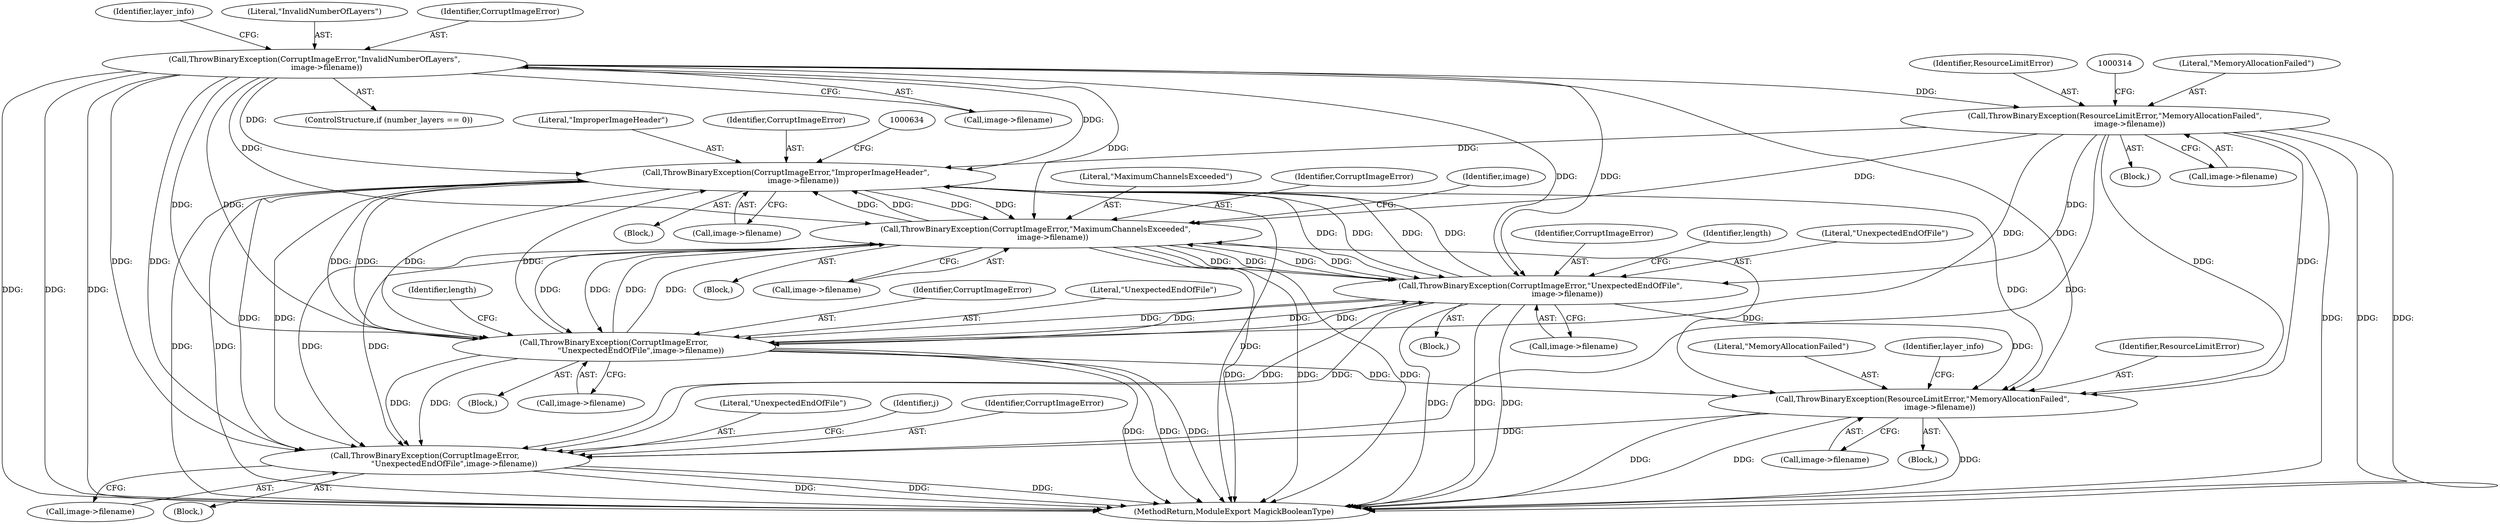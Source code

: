 digraph "0_ImageMagick_4ec444f4eab88cf4bec664fafcf9cab50bc5ff6a@pointer" {
"1001354" [label="(Call,ThrowBinaryException(ResourceLimitError,\"MemoryAllocationFailed\",\n              image->filename))"];
"1000307" [label="(Call,ThrowBinaryException(ResourceLimitError,\"MemoryAllocationFailed\",\n            image->filename))"];
"1000271" [label="(Call,ThrowBinaryException(CorruptImageError,\"InvalidNumberOfLayers\",\n          image->filename))"];
"1000627" [label="(Call,ThrowBinaryException(CorruptImageError,\"ImproperImageHeader\",\n              image->filename))"];
"1000442" [label="(Call,ThrowBinaryException(CorruptImageError,\"MaximumChannelsExceeded\",\n              image->filename))"];
"1001027" [label="(Call,ThrowBinaryException(CorruptImageError,\"UnexpectedEndOfFile\",\n                      image->filename))"];
"1001188" [label="(Call,ThrowBinaryException(CorruptImageError,\n                      \"UnexpectedEndOfFile\",image->filename))"];
"1001461" [label="(Call,ThrowBinaryException(CorruptImageError,\n                        \"UnexpectedEndOfFile\",image->filename))"];
"1000278" [label="(Identifier,layer_info)"];
"1000436" [label="(Block,)"];
"1001357" [label="(Call,image->filename)"];
"1000444" [label="(Literal,\"MaximumChannelsExceeded\")"];
"1001028" [label="(Identifier,CorruptImageError)"];
"1001354" [label="(Call,ThrowBinaryException(ResourceLimitError,\"MemoryAllocationFailed\",\n              image->filename))"];
"1000307" [label="(Call,ThrowBinaryException(ResourceLimitError,\"MemoryAllocationFailed\",\n            image->filename))"];
"1001464" [label="(Call,image->filename)"];
"1001355" [label="(Identifier,ResourceLimitError)"];
"1000445" [label="(Call,image->filename)"];
"1001191" [label="(Call,image->filename)"];
"1000267" [label="(ControlStructure,if (number_layers == 0))"];
"1001356" [label="(Literal,\"MemoryAllocationFailed\")"];
"1000273" [label="(Literal,\"InvalidNumberOfLayers\")"];
"1001034" [label="(Identifier,length)"];
"1000294" [label="(Block,)"];
"1000627" [label="(Call,ThrowBinaryException(CorruptImageError,\"ImproperImageHeader\",\n              image->filename))"];
"1001189" [label="(Identifier,CorruptImageError)"];
"1001021" [label="(Block,)"];
"1000629" [label="(Literal,\"ImproperImageHeader\")"];
"1001190" [label="(Literal,\"UnexpectedEndOfFile\")"];
"1000628" [label="(Identifier,CorruptImageError)"];
"1001463" [label="(Literal,\"UnexpectedEndOfFile\")"];
"1000443" [label="(Identifier,CorruptImageError)"];
"1001333" [label="(Block,)"];
"1000271" [label="(Call,ThrowBinaryException(CorruptImageError,\"InvalidNumberOfLayers\",\n          image->filename))"];
"1001029" [label="(Literal,\"UnexpectedEndOfFile\")"];
"1000309" [label="(Literal,\"MemoryAllocationFailed\")"];
"1000308" [label="(Identifier,ResourceLimitError)"];
"1000608" [label="(Block,)"];
"1001182" [label="(Block,)"];
"1001364" [label="(Identifier,layer_info)"];
"1000310" [label="(Call,image->filename)"];
"1000630" [label="(Call,image->filename)"];
"1001437" [label="(Identifier,j)"];
"1000451" [label="(Identifier,image)"];
"1001663" [label="(MethodReturn,ModuleExport MagickBooleanType)"];
"1001462" [label="(Identifier,CorruptImageError)"];
"1001195" [label="(Identifier,length)"];
"1001455" [label="(Block,)"];
"1000272" [label="(Identifier,CorruptImageError)"];
"1000274" [label="(Call,image->filename)"];
"1001030" [label="(Call,image->filename)"];
"1001027" [label="(Call,ThrowBinaryException(CorruptImageError,\"UnexpectedEndOfFile\",\n                      image->filename))"];
"1001188" [label="(Call,ThrowBinaryException(CorruptImageError,\n                      \"UnexpectedEndOfFile\",image->filename))"];
"1000442" [label="(Call,ThrowBinaryException(CorruptImageError,\"MaximumChannelsExceeded\",\n              image->filename))"];
"1001461" [label="(Call,ThrowBinaryException(CorruptImageError,\n                        \"UnexpectedEndOfFile\",image->filename))"];
"1001354" -> "1001333"  [label="AST: "];
"1001354" -> "1001357"  [label="CFG: "];
"1001355" -> "1001354"  [label="AST: "];
"1001356" -> "1001354"  [label="AST: "];
"1001357" -> "1001354"  [label="AST: "];
"1001364" -> "1001354"  [label="CFG: "];
"1001354" -> "1001663"  [label="DDG: "];
"1001354" -> "1001663"  [label="DDG: "];
"1001354" -> "1001663"  [label="DDG: "];
"1000307" -> "1001354"  [label="DDG: "];
"1000307" -> "1001354"  [label="DDG: "];
"1000627" -> "1001354"  [label="DDG: "];
"1001188" -> "1001354"  [label="DDG: "];
"1000271" -> "1001354"  [label="DDG: "];
"1000442" -> "1001354"  [label="DDG: "];
"1001027" -> "1001354"  [label="DDG: "];
"1001354" -> "1001461"  [label="DDG: "];
"1000307" -> "1000294"  [label="AST: "];
"1000307" -> "1000310"  [label="CFG: "];
"1000308" -> "1000307"  [label="AST: "];
"1000309" -> "1000307"  [label="AST: "];
"1000310" -> "1000307"  [label="AST: "];
"1000314" -> "1000307"  [label="CFG: "];
"1000307" -> "1001663"  [label="DDG: "];
"1000307" -> "1001663"  [label="DDG: "];
"1000307" -> "1001663"  [label="DDG: "];
"1000271" -> "1000307"  [label="DDG: "];
"1000307" -> "1000442"  [label="DDG: "];
"1000307" -> "1000627"  [label="DDG: "];
"1000307" -> "1001027"  [label="DDG: "];
"1000307" -> "1001188"  [label="DDG: "];
"1000307" -> "1001461"  [label="DDG: "];
"1000271" -> "1000267"  [label="AST: "];
"1000271" -> "1000274"  [label="CFG: "];
"1000272" -> "1000271"  [label="AST: "];
"1000273" -> "1000271"  [label="AST: "];
"1000274" -> "1000271"  [label="AST: "];
"1000278" -> "1000271"  [label="CFG: "];
"1000271" -> "1001663"  [label="DDG: "];
"1000271" -> "1001663"  [label="DDG: "];
"1000271" -> "1001663"  [label="DDG: "];
"1000271" -> "1000442"  [label="DDG: "];
"1000271" -> "1000442"  [label="DDG: "];
"1000271" -> "1000627"  [label="DDG: "];
"1000271" -> "1000627"  [label="DDG: "];
"1000271" -> "1001027"  [label="DDG: "];
"1000271" -> "1001027"  [label="DDG: "];
"1000271" -> "1001188"  [label="DDG: "];
"1000271" -> "1001188"  [label="DDG: "];
"1000271" -> "1001461"  [label="DDG: "];
"1000271" -> "1001461"  [label="DDG: "];
"1000627" -> "1000608"  [label="AST: "];
"1000627" -> "1000630"  [label="CFG: "];
"1000628" -> "1000627"  [label="AST: "];
"1000629" -> "1000627"  [label="AST: "];
"1000630" -> "1000627"  [label="AST: "];
"1000634" -> "1000627"  [label="CFG: "];
"1000627" -> "1001663"  [label="DDG: "];
"1000627" -> "1001663"  [label="DDG: "];
"1000627" -> "1001663"  [label="DDG: "];
"1000627" -> "1000442"  [label="DDG: "];
"1000627" -> "1000442"  [label="DDG: "];
"1000442" -> "1000627"  [label="DDG: "];
"1000442" -> "1000627"  [label="DDG: "];
"1001027" -> "1000627"  [label="DDG: "];
"1001027" -> "1000627"  [label="DDG: "];
"1001188" -> "1000627"  [label="DDG: "];
"1001188" -> "1000627"  [label="DDG: "];
"1000627" -> "1001027"  [label="DDG: "];
"1000627" -> "1001027"  [label="DDG: "];
"1000627" -> "1001188"  [label="DDG: "];
"1000627" -> "1001188"  [label="DDG: "];
"1000627" -> "1001461"  [label="DDG: "];
"1000627" -> "1001461"  [label="DDG: "];
"1000442" -> "1000436"  [label="AST: "];
"1000442" -> "1000445"  [label="CFG: "];
"1000443" -> "1000442"  [label="AST: "];
"1000444" -> "1000442"  [label="AST: "];
"1000445" -> "1000442"  [label="AST: "];
"1000451" -> "1000442"  [label="CFG: "];
"1000442" -> "1001663"  [label="DDG: "];
"1000442" -> "1001663"  [label="DDG: "];
"1000442" -> "1001663"  [label="DDG: "];
"1001027" -> "1000442"  [label="DDG: "];
"1001027" -> "1000442"  [label="DDG: "];
"1001188" -> "1000442"  [label="DDG: "];
"1001188" -> "1000442"  [label="DDG: "];
"1000442" -> "1001027"  [label="DDG: "];
"1000442" -> "1001027"  [label="DDG: "];
"1000442" -> "1001188"  [label="DDG: "];
"1000442" -> "1001188"  [label="DDG: "];
"1000442" -> "1001461"  [label="DDG: "];
"1000442" -> "1001461"  [label="DDG: "];
"1001027" -> "1001021"  [label="AST: "];
"1001027" -> "1001030"  [label="CFG: "];
"1001028" -> "1001027"  [label="AST: "];
"1001029" -> "1001027"  [label="AST: "];
"1001030" -> "1001027"  [label="AST: "];
"1001034" -> "1001027"  [label="CFG: "];
"1001027" -> "1001663"  [label="DDG: "];
"1001027" -> "1001663"  [label="DDG: "];
"1001027" -> "1001663"  [label="DDG: "];
"1001188" -> "1001027"  [label="DDG: "];
"1001188" -> "1001027"  [label="DDG: "];
"1001027" -> "1001188"  [label="DDG: "];
"1001027" -> "1001188"  [label="DDG: "];
"1001027" -> "1001461"  [label="DDG: "];
"1001027" -> "1001461"  [label="DDG: "];
"1001188" -> "1001182"  [label="AST: "];
"1001188" -> "1001191"  [label="CFG: "];
"1001189" -> "1001188"  [label="AST: "];
"1001190" -> "1001188"  [label="AST: "];
"1001191" -> "1001188"  [label="AST: "];
"1001195" -> "1001188"  [label="CFG: "];
"1001188" -> "1001663"  [label="DDG: "];
"1001188" -> "1001663"  [label="DDG: "];
"1001188" -> "1001663"  [label="DDG: "];
"1001188" -> "1001461"  [label="DDG: "];
"1001188" -> "1001461"  [label="DDG: "];
"1001461" -> "1001455"  [label="AST: "];
"1001461" -> "1001464"  [label="CFG: "];
"1001462" -> "1001461"  [label="AST: "];
"1001463" -> "1001461"  [label="AST: "];
"1001464" -> "1001461"  [label="AST: "];
"1001437" -> "1001461"  [label="CFG: "];
"1001461" -> "1001663"  [label="DDG: "];
"1001461" -> "1001663"  [label="DDG: "];
"1001461" -> "1001663"  [label="DDG: "];
}
